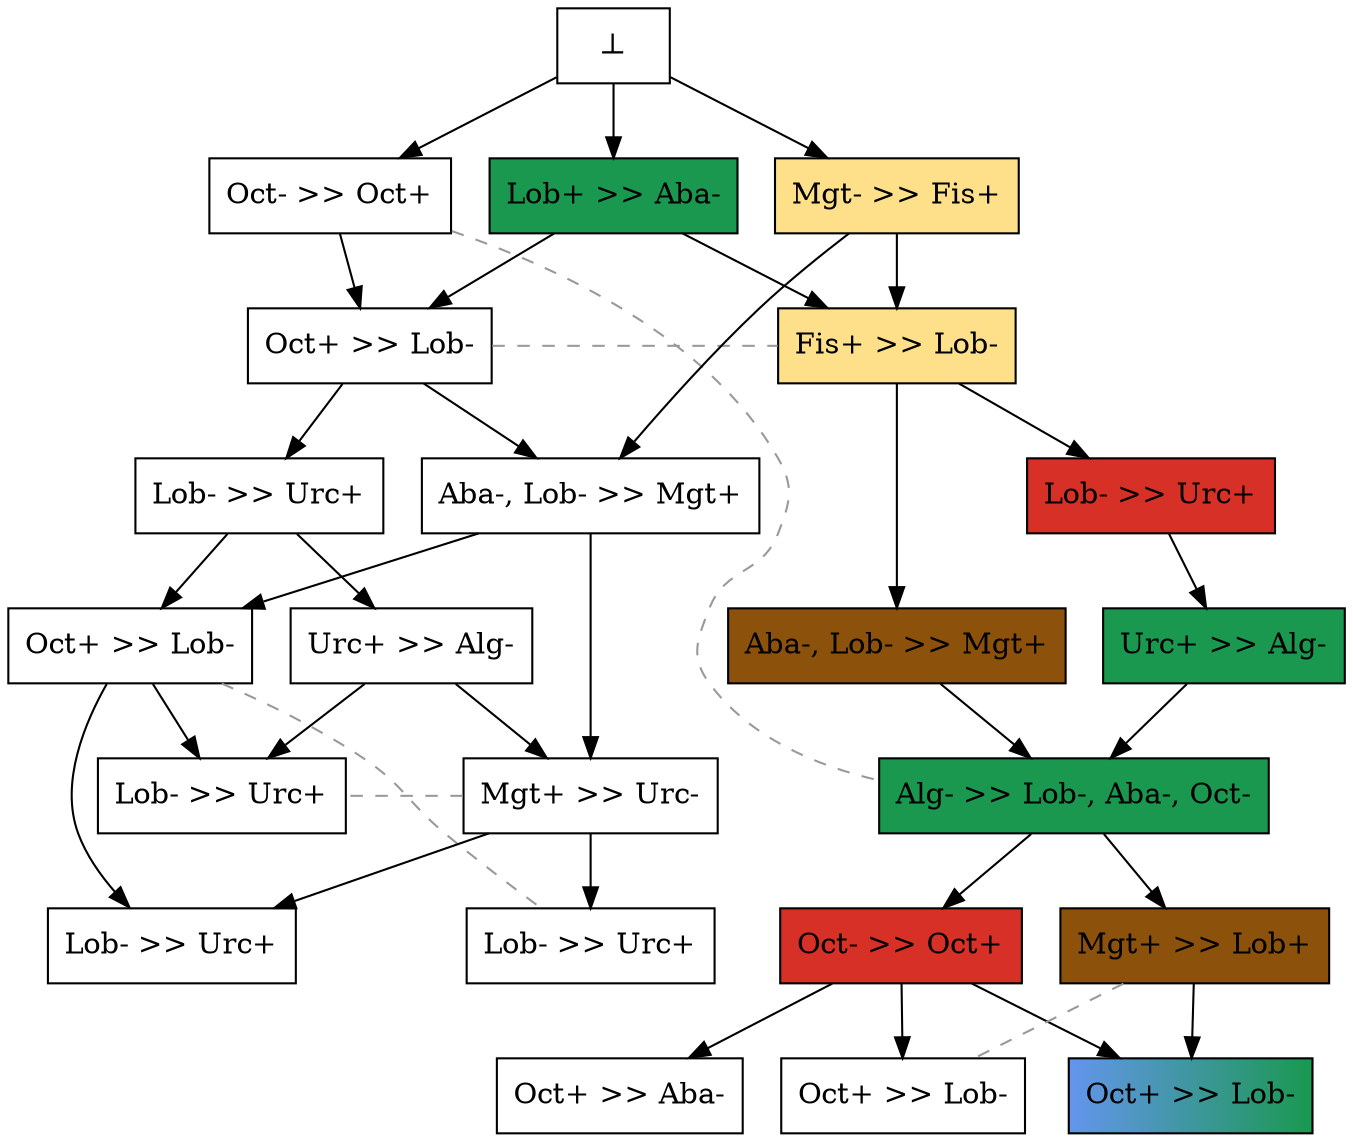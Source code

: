 digraph test {
  e1 -> e8;
  e2 -> e8;
  e1 -> e10;
  e3 -> e10;
  e8 -> e15;
  e10 -> e18;
  e10 -> e19;
  e15 -> e26;
  e18 -> e27;
  e3 -> e29;
  e8 -> e29;
  e19 -> e56;
  e27 -> e56;
  e15 -> e58;
  e29 -> e58;
  e26 -> e78;
  e29 -> e78;
  e56 -> e80;
  e56 -> e81;
  e80 -> e240;
  e81 -> e240;
  e58 -> e245;
  e78 -> e245;
  e80 -> e349;
  e78 -> e355;
  e80 -> e357;
  e26 -> e366;
  e58 -> e366;
  e0 -> e1;
  e0 -> e2;
  e0 -> e3;

//conflicts
  e2 -> e56 [arrowhead=none color=gray60 style=dashed constraint=false];
  e8 -> e10 [arrowhead=none color=gray60 style=dashed constraint=false];
  e58 -> e355 [arrowhead=none color=gray60 style=dashed constraint=false];
  e78 -> e366 [arrowhead=none color=gray60 style=dashed constraint=false];
  e81 -> e357 [arrowhead=none color=gray60 style=dashed constraint=false];

  e1 [color="black" fillcolor="#1a9850" label="Lob+ >> Aba-" shape=box style=filled];
  e2 [color="black" fillcolor="white" label="Oct- >> Oct+" shape=box style=filled];
  e3 [color="black" fillcolor="#fee08b" label="Mgt- >> Fis+" shape=box style=filled];
  e8 [color="black" fillcolor="white" label="Oct+ >> Lob-" shape=box style=filled];
  e10 [color="black" fillcolor="#fee08b" label="Fis+ >> Lob-" shape=box style=filled];
  e15 [color="black" fillcolor="white" label="Lob- >> Urc+" shape=box style=filled];
  e18 [color="black" fillcolor="#d73027" label="Lob- >> Urc+" shape=box style=filled];
  e19 [color="black" fillcolor="#8c510a" label="Aba-, Lob- >> Mgt+" shape=box style=filled];
  e26 [color="black" fillcolor="white" label="Urc+ >> Alg-" shape=box style=filled];
  e27 [color="black" fillcolor="#1a9850" label="Urc+ >> Alg-" shape=box style=filled];
  e29 [color="black" fillcolor="white" label="Aba-, Lob- >> Mgt+" shape=box style=filled];
  e56 [color="black" fillcolor="#1a9850" label="Alg- >> Lob-, Aba-, Oct-" shape=box style=filled];
  e58 [color="black" fillcolor="white" label="Oct+ >> Lob-" shape=box style=filled];
  e78 [color="black" fillcolor="white" label="Mgt+ >> Urc-" shape=box style=filled];
  e80 [color="black" fillcolor="#d73027" label="Oct- >> Oct+" shape=box style=filled];
  e81 [color="black" fillcolor="#8c510a" label="Mgt+ >> Lob+" shape=box style=filled];
  e240 [color="black" fillcolor="cornflowerblue:#1a9850" label="Oct+ >> Lob-" shape=box style=filled];
  e245 [color="black" fillcolor="white:white" label="Lob- >> Urc+" shape=box style=filled];
  e349 [color="black" fillcolor="white:white" label="Oct+ >> Aba-" shape=box style=filled];
  e355 [color="black" fillcolor="white:white" label="Lob- >> Urc+" shape=box style=filled];
  e357 [color="black" fillcolor="white:white" label="Oct+ >> Lob-" shape=box style=filled];
  e366 [color="black" fillcolor="white:white" label="Lob- >> Urc+" shape=box style=filled];
  e0 [fillcolor="white" label="⊥" shape=box style=filled];
}
